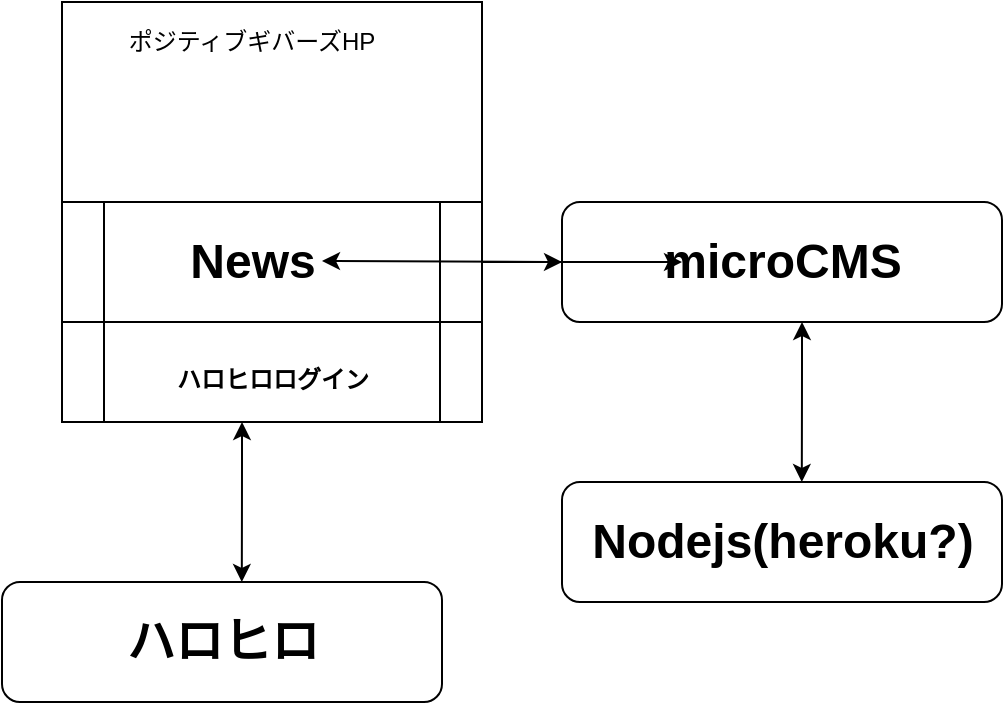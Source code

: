 <mxfile version="14.9.0" type="github">
  <diagram id="S6UUepRFk-gCWM6lfWPZ" name="Page-1">
    <mxGraphModel dx="786" dy="443" grid="1" gridSize="10" guides="1" tooltips="1" connect="1" arrows="1" fold="1" page="1" pageScale="1" pageWidth="827" pageHeight="1169" math="0" shadow="0">
      <root>
        <mxCell id="0" />
        <mxCell id="1" parent="0" />
        <mxCell id="CYRStoh-47A9DED7U8ka-8" value="" style="rounded=1;whiteSpace=wrap;html=1;" vertex="1" parent="1">
          <mxGeometry x="370" y="180" width="220" height="60" as="geometry" />
        </mxCell>
        <mxCell id="CYRStoh-47A9DED7U8ka-1" value="" style="whiteSpace=wrap;html=1;aspect=fixed;" vertex="1" parent="1">
          <mxGeometry x="120" y="80" width="210" height="210" as="geometry" />
        </mxCell>
        <mxCell id="CYRStoh-47A9DED7U8ka-14" value="" style="edgeStyle=orthogonalEdgeStyle;rounded=0;orthogonalLoop=1;jettySize=auto;html=1;" edge="1" parent="1" source="CYRStoh-47A9DED7U8ka-2" target="CYRStoh-47A9DED7U8ka-6">
          <mxGeometry relative="1" as="geometry" />
        </mxCell>
        <mxCell id="CYRStoh-47A9DED7U8ka-2" value="" style="shape=process;whiteSpace=wrap;html=1;backgroundOutline=1;" vertex="1" parent="1">
          <mxGeometry x="120" y="180" width="210" height="60" as="geometry" />
        </mxCell>
        <mxCell id="CYRStoh-47A9DED7U8ka-3" value="News" style="text;strokeColor=none;fillColor=none;html=1;fontSize=24;fontStyle=1;verticalAlign=middle;align=center;" vertex="1" parent="1">
          <mxGeometry x="165" y="190" width="100" height="40" as="geometry" />
        </mxCell>
        <mxCell id="CYRStoh-47A9DED7U8ka-4" value="" style="endArrow=classic;startArrow=classic;html=1;" edge="1" parent="1">
          <mxGeometry width="50" height="50" relative="1" as="geometry">
            <mxPoint x="250" y="209.5" as="sourcePoint" />
            <mxPoint x="370" y="210" as="targetPoint" />
          </mxGeometry>
        </mxCell>
        <mxCell id="CYRStoh-47A9DED7U8ka-6" value="microCMS" style="text;strokeColor=none;fillColor=none;html=1;fontSize=24;fontStyle=1;verticalAlign=middle;align=center;" vertex="1" parent="1">
          <mxGeometry x="430" y="190" width="100" height="40" as="geometry" />
        </mxCell>
        <mxCell id="CYRStoh-47A9DED7U8ka-7" value="" style="endArrow=classic;startArrow=classic;html=1;entryX=0.545;entryY=0;entryDx=0;entryDy=0;entryPerimeter=0;" edge="1" parent="1" target="CYRStoh-47A9DED7U8ka-9">
          <mxGeometry width="50" height="50" relative="1" as="geometry">
            <mxPoint x="490" y="240" as="sourcePoint" />
            <mxPoint x="490" y="290" as="targetPoint" />
            <Array as="points">
              <mxPoint x="490" y="270" />
            </Array>
          </mxGeometry>
        </mxCell>
        <mxCell id="CYRStoh-47A9DED7U8ka-9" value="" style="rounded=1;whiteSpace=wrap;html=1;" vertex="1" parent="1">
          <mxGeometry x="370" y="320" width="220" height="60" as="geometry" />
        </mxCell>
        <mxCell id="CYRStoh-47A9DED7U8ka-10" value="Nodejs(heroku?)" style="text;strokeColor=none;fillColor=none;html=1;fontSize=24;fontStyle=1;verticalAlign=middle;align=center;" vertex="1" parent="1">
          <mxGeometry x="430" y="330" width="100" height="40" as="geometry" />
        </mxCell>
        <mxCell id="CYRStoh-47A9DED7U8ka-11" value="ポジティブギバーズHP" style="text;html=1;strokeColor=none;fillColor=none;align=center;verticalAlign=middle;whiteSpace=wrap;rounded=0;" vertex="1" parent="1">
          <mxGeometry x="140" y="90" width="150" height="20" as="geometry" />
        </mxCell>
        <mxCell id="CYRStoh-47A9DED7U8ka-12" value="" style="shape=process;whiteSpace=wrap;html=1;backgroundOutline=1;" vertex="1" parent="1">
          <mxGeometry x="120" y="240" width="210" height="50" as="geometry" />
        </mxCell>
        <mxCell id="CYRStoh-47A9DED7U8ka-13" value="&lt;font style=&quot;font-size: 12px&quot;&gt;ハロヒロログイン&lt;/font&gt;" style="text;strokeColor=none;fillColor=none;html=1;fontSize=24;fontStyle=1;verticalAlign=middle;align=center;" vertex="1" parent="1">
          <mxGeometry x="175" y="245" width="100" height="40" as="geometry" />
        </mxCell>
        <mxCell id="CYRStoh-47A9DED7U8ka-15" value="" style="endArrow=classic;startArrow=classic;html=1;entryX=0.545;entryY=0;entryDx=0;entryDy=0;entryPerimeter=0;" edge="1" parent="1" target="CYRStoh-47A9DED7U8ka-16">
          <mxGeometry width="50" height="50" relative="1" as="geometry">
            <mxPoint x="210" y="290" as="sourcePoint" />
            <mxPoint x="210" y="340" as="targetPoint" />
            <Array as="points">
              <mxPoint x="210" y="320" />
            </Array>
          </mxGeometry>
        </mxCell>
        <mxCell id="CYRStoh-47A9DED7U8ka-16" value="" style="rounded=1;whiteSpace=wrap;html=1;" vertex="1" parent="1">
          <mxGeometry x="90" y="370" width="220" height="60" as="geometry" />
        </mxCell>
        <mxCell id="CYRStoh-47A9DED7U8ka-17" value="ハロヒロ" style="text;strokeColor=none;fillColor=none;html=1;fontSize=24;fontStyle=1;verticalAlign=middle;align=center;" vertex="1" parent="1">
          <mxGeometry x="150" y="380" width="100" height="40" as="geometry" />
        </mxCell>
      </root>
    </mxGraphModel>
  </diagram>
</mxfile>
